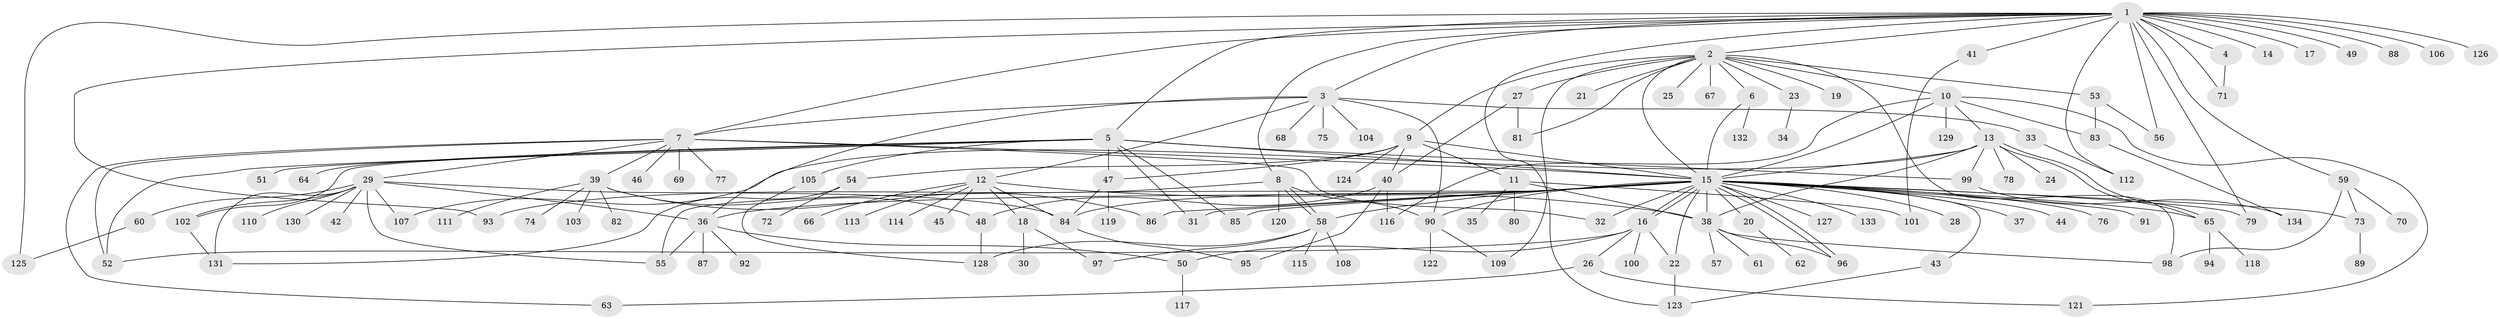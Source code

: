 // coarse degree distribution, {20: 0.014925373134328358, 17: 0.014925373134328358, 9: 0.014925373134328358, 2: 0.13432835820895522, 11: 0.014925373134328358, 3: 0.029850746268656716, 18: 0.014925373134328358, 6: 0.029850746268656716, 23: 0.014925373134328358, 5: 0.029850746268656716, 7: 0.014925373134328358, 12: 0.014925373134328358, 1: 0.6119402985074627, 4: 0.04477611940298507}
// Generated by graph-tools (version 1.1) at 2025/18/03/04/25 18:18:08]
// undirected, 134 vertices, 198 edges
graph export_dot {
graph [start="1"]
  node [color=gray90,style=filled];
  1;
  2;
  3;
  4;
  5;
  6;
  7;
  8;
  9;
  10;
  11;
  12;
  13;
  14;
  15;
  16;
  17;
  18;
  19;
  20;
  21;
  22;
  23;
  24;
  25;
  26;
  27;
  28;
  29;
  30;
  31;
  32;
  33;
  34;
  35;
  36;
  37;
  38;
  39;
  40;
  41;
  42;
  43;
  44;
  45;
  46;
  47;
  48;
  49;
  50;
  51;
  52;
  53;
  54;
  55;
  56;
  57;
  58;
  59;
  60;
  61;
  62;
  63;
  64;
  65;
  66;
  67;
  68;
  69;
  70;
  71;
  72;
  73;
  74;
  75;
  76;
  77;
  78;
  79;
  80;
  81;
  82;
  83;
  84;
  85;
  86;
  87;
  88;
  89;
  90;
  91;
  92;
  93;
  94;
  95;
  96;
  97;
  98;
  99;
  100;
  101;
  102;
  103;
  104;
  105;
  106;
  107;
  108;
  109;
  110;
  111;
  112;
  113;
  114;
  115;
  116;
  117;
  118;
  119;
  120;
  121;
  122;
  123;
  124;
  125;
  126;
  127;
  128;
  129;
  130;
  131;
  132;
  133;
  134;
  1 -- 2;
  1 -- 3;
  1 -- 4;
  1 -- 5;
  1 -- 7;
  1 -- 8;
  1 -- 14;
  1 -- 17;
  1 -- 41;
  1 -- 49;
  1 -- 56;
  1 -- 59;
  1 -- 71;
  1 -- 79;
  1 -- 88;
  1 -- 93;
  1 -- 106;
  1 -- 112;
  1 -- 123;
  1 -- 125;
  1 -- 126;
  2 -- 6;
  2 -- 9;
  2 -- 10;
  2 -- 15;
  2 -- 19;
  2 -- 21;
  2 -- 23;
  2 -- 25;
  2 -- 27;
  2 -- 53;
  2 -- 67;
  2 -- 81;
  2 -- 98;
  2 -- 109;
  3 -- 7;
  3 -- 12;
  3 -- 33;
  3 -- 36;
  3 -- 68;
  3 -- 75;
  3 -- 90;
  3 -- 104;
  4 -- 71;
  5 -- 15;
  5 -- 31;
  5 -- 47;
  5 -- 51;
  5 -- 52;
  5 -- 64;
  5 -- 85;
  5 -- 99;
  5 -- 102;
  5 -- 105;
  6 -- 15;
  6 -- 132;
  7 -- 15;
  7 -- 29;
  7 -- 32;
  7 -- 39;
  7 -- 46;
  7 -- 52;
  7 -- 63;
  7 -- 69;
  7 -- 77;
  8 -- 58;
  8 -- 58;
  8 -- 90;
  8 -- 93;
  8 -- 120;
  9 -- 11;
  9 -- 15;
  9 -- 40;
  9 -- 47;
  9 -- 54;
  9 -- 124;
  10 -- 13;
  10 -- 15;
  10 -- 83;
  10 -- 116;
  10 -- 121;
  10 -- 129;
  11 -- 35;
  11 -- 38;
  11 -- 80;
  11 -- 101;
  12 -- 18;
  12 -- 38;
  12 -- 45;
  12 -- 66;
  12 -- 84;
  12 -- 113;
  12 -- 114;
  13 -- 15;
  13 -- 24;
  13 -- 38;
  13 -- 65;
  13 -- 65;
  13 -- 78;
  13 -- 99;
  13 -- 107;
  15 -- 16;
  15 -- 16;
  15 -- 20;
  15 -- 22;
  15 -- 28;
  15 -- 31;
  15 -- 32;
  15 -- 36;
  15 -- 37;
  15 -- 38;
  15 -- 43;
  15 -- 44;
  15 -- 55;
  15 -- 58;
  15 -- 65;
  15 -- 73;
  15 -- 76;
  15 -- 79;
  15 -- 84;
  15 -- 85;
  15 -- 86;
  15 -- 90;
  15 -- 91;
  15 -- 96;
  15 -- 96;
  15 -- 127;
  15 -- 133;
  16 -- 22;
  16 -- 26;
  16 -- 50;
  16 -- 52;
  16 -- 100;
  18 -- 30;
  18 -- 97;
  20 -- 62;
  22 -- 123;
  23 -- 34;
  26 -- 63;
  26 -- 121;
  27 -- 40;
  27 -- 81;
  29 -- 36;
  29 -- 42;
  29 -- 55;
  29 -- 60;
  29 -- 84;
  29 -- 102;
  29 -- 107;
  29 -- 110;
  29 -- 130;
  29 -- 131;
  33 -- 112;
  36 -- 50;
  36 -- 55;
  36 -- 87;
  36 -- 92;
  38 -- 57;
  38 -- 61;
  38 -- 96;
  38 -- 98;
  39 -- 48;
  39 -- 74;
  39 -- 82;
  39 -- 86;
  39 -- 103;
  39 -- 111;
  40 -- 48;
  40 -- 95;
  40 -- 116;
  41 -- 101;
  43 -- 123;
  47 -- 84;
  47 -- 119;
  48 -- 128;
  50 -- 117;
  53 -- 56;
  53 -- 83;
  54 -- 72;
  54 -- 131;
  58 -- 97;
  58 -- 108;
  58 -- 115;
  58 -- 128;
  59 -- 70;
  59 -- 73;
  59 -- 98;
  60 -- 125;
  65 -- 94;
  65 -- 118;
  73 -- 89;
  83 -- 134;
  84 -- 95;
  90 -- 109;
  90 -- 122;
  99 -- 134;
  102 -- 131;
  105 -- 128;
}

